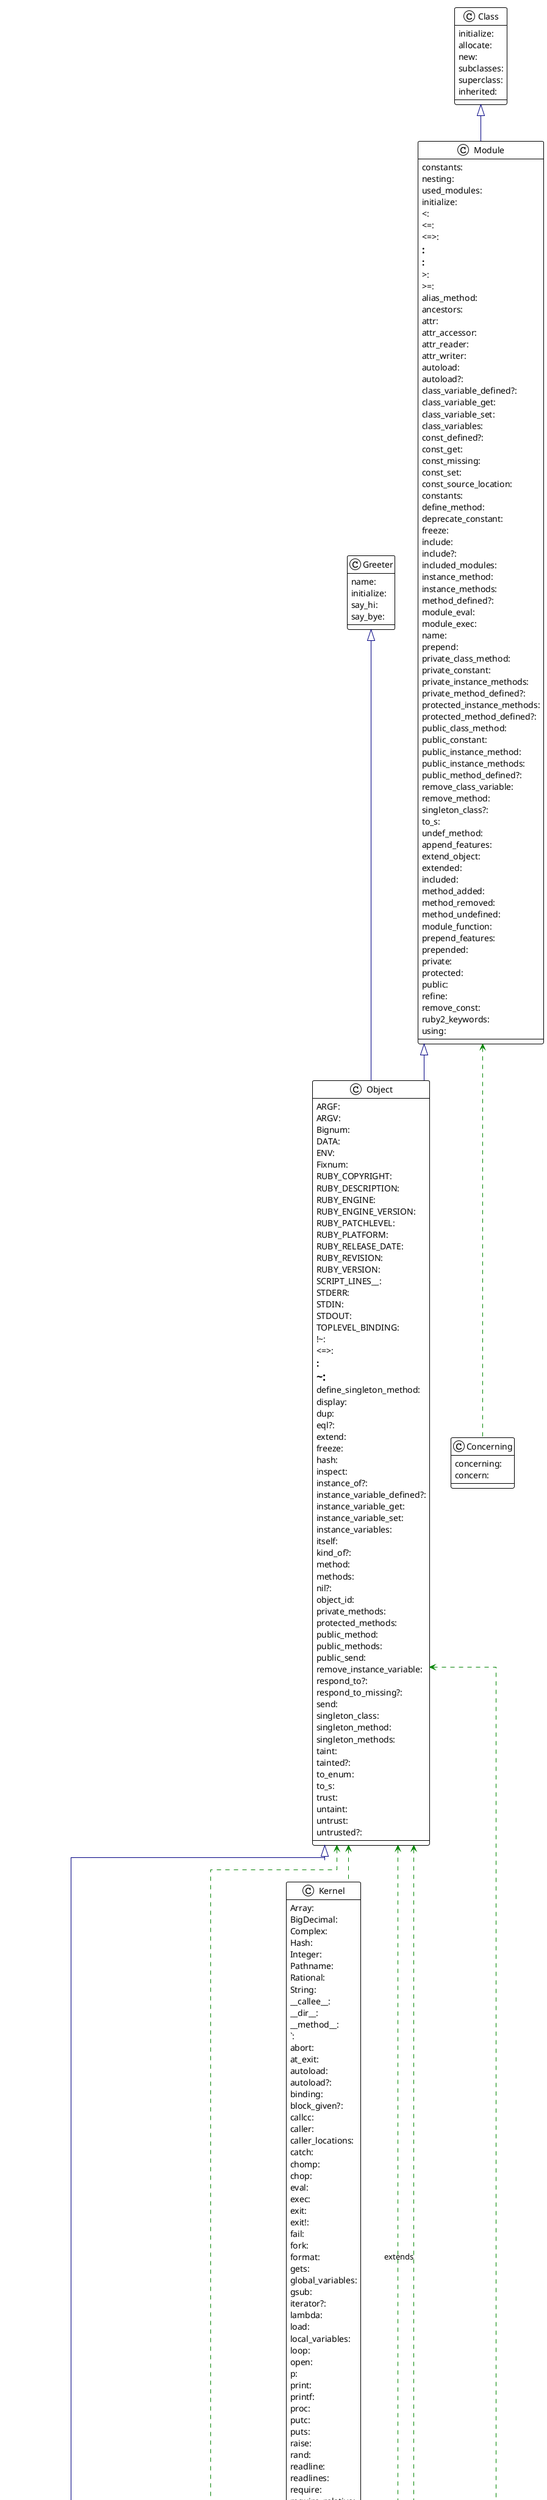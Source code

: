 @startuml

!theme plain
top to bottom direction
skinparam linetype ortho

class BasicObject {
   initialize: 
   !: 
   !=: 
   ==: 
   __id__: 
   __send__: 
   instance_eval: 
   instance_exec: 
   method_missing: 
   singleton_method_added: 
   singleton_method_removed: 
   singleton_method_undefined: 
}
class Class {
   initialize: 
   allocate: 
   new: 
   subclasses: 
   superclass: 
   inherited: 
}
class Concerning {
   concerning: 
   concern: 
}
class ConfigurationInterface {
   gem_method: 
   gemset: 
   directory: 
   enable!: 
   disable!: 
}
class Greeter {
   name: 
   initialize: 
   say_hi: 
   say_bye: 
}
class Kernel {
   Array: 
   BigDecimal: 
   Complex: 
   Hash: 
   Integer: 
   Pathname: 
   Rational: 
   String: 
   __callee__: 
   __dir__: 
   __method__: 
   `: 
   abort: 
   at_exit: 
   autoload: 
   autoload?: 
   binding: 
   block_given?: 
   callcc: 
   caller: 
   caller_locations: 
   catch: 
   chomp: 
   chop: 
   eval: 
   exec: 
   exit: 
   exit!: 
   fail: 
   fork: 
   format: 
   gets: 
   global_variables: 
   gsub: 
   iterator?: 
   lambda: 
   load: 
   local_variables: 
   loop: 
   open: 
   p: 
   print: 
   printf: 
   proc: 
   putc: 
   puts: 
   raise: 
   rand: 
   readline: 
   readlines: 
   require: 
   require_relative: 
   select: 
   set_trace_func: 
   sleep: 
   spawn: 
   sprintf: 
   srand: 
   sub: 
   syscall: 
   system: 
   test: 
   throw: 
   trace_var: 
   trap: 
   untrace_var: 
   Float: 
   class: 
   clone: 
   frozen?: 
   tap: 
   then: 
   warn: 
   yield_self: 
   Array: 
   BigDecimal: 
   Complex: 
   Hash: 
   Integer: 
   Pathname: 
   Rational: 
   String: 
   __callee__: 
   __dir__: 
   __method__: 
   `: 
   abort: 
   at_exit: 
   autoload: 
   autoload?: 
   binding: 
   block_given?: 
   callcc: 
   caller: 
   caller_locations: 
   catch: 
   chomp: 
   chop: 
   eval: 
   exec: 
   exit: 
   exit!: 
   fork: 
   gets: 
   global_variables: 
   gsub: 
   iterator?: 
   lambda: 
   load: 
   local_variables: 
   loop: 
   open: 
   p: 
   pp: 
   print: 
   printf: 
   proc: 
   putc: 
   puts: 
   raise: 
   rand: 
   readline: 
   readlines: 
   require: 
   require_relative: 
   select: 
   set_trace_func: 
   sleep: 
   spawn: 
   sprintf: 
   srand: 
   sub: 
   syscall: 
   system: 
   test: 
   throw: 
   trace_var: 
   trap: 
   untrace_var: 
}
class Module {
   constants: 
   nesting: 
   used_modules: 
   initialize: 
   <: 
   <=: 
   <=>: 
   ==: 
   ===: 
   >: 
   >=: 
   alias_method: 
   ancestors: 
   attr: 
   attr_accessor: 
   attr_reader: 
   attr_writer: 
   autoload: 
   autoload?: 
   class_variable_defined?: 
   class_variable_get: 
   class_variable_set: 
   class_variables: 
   const_defined?: 
   const_get: 
   const_missing: 
   const_set: 
   const_source_location: 
   constants: 
   define_method: 
   deprecate_constant: 
   freeze: 
   include: 
   include?: 
   included_modules: 
   instance_method: 
   instance_methods: 
   method_defined?: 
   module_eval: 
   module_exec: 
   name: 
   prepend: 
   private_class_method: 
   private_constant: 
   private_instance_methods: 
   private_method_defined?: 
   protected_instance_methods: 
   protected_method_defined?: 
   public_class_method: 
   public_constant: 
   public_instance_method: 
   public_instance_methods: 
   public_method_defined?: 
   remove_class_variable: 
   remove_method: 
   singleton_class?: 
   to_s: 
   undef_method: 
   append_features: 
   extend_object: 
   extended: 
   included: 
   method_added: 
   method_removed: 
   method_undefined: 
   module_function: 
   prepend_features: 
   prepended: 
   private: 
   protected: 
   public: 
   refine: 
   remove_const: 
   ruby2_keywords: 
   using: 
}
class Object {
   ARGF: 
   ARGV: 
   Bignum: 
   DATA: 
   ENV: 
   Fixnum: 
   RUBY_COPYRIGHT: 
   RUBY_DESCRIPTION: 
   RUBY_ENGINE: 
   RUBY_ENGINE_VERSION: 
   RUBY_PATCHLEVEL: 
   RUBY_PLATFORM: 
   RUBY_RELEASE_DATE: 
   RUBY_REVISION: 
   RUBY_VERSION: 
   SCRIPT_LINES__: 
   STDERR: 
   STDIN: 
   STDOUT: 
   TOPLEVEL_BINDING: 
   !~: 
   <=>: 
   ===: 
   =~: 
   define_singleton_method: 
   display: 
   dup: 
   eql?: 
   extend: 
   freeze: 
   hash: 
   inspect: 
   instance_of?: 
   instance_variable_defined?: 
   instance_variable_get: 
   instance_variable_set: 
   instance_variables: 
   itself: 
   kind_of?: 
   method: 
   methods: 
   nil?: 
   object_id: 
   private_methods: 
   protected_methods: 
   public_method: 
   public_methods: 
   public_send: 
   remove_instance_variable: 
   respond_to?: 
   respond_to_missing?: 
   send: 
   singleton_class: 
   singleton_method: 
   singleton_methods: 
   taint: 
   tainted?: 
   to_enum: 
   to_s: 
   trust: 
   untaint: 
   untrust: 
   untrusted?: 
}
class Require {
   BundlerSupport: 
   require: 
}
class Tryable {
   try: 
   try!: 
}

Class                   ^-[#000082,plain]-  Module                 
Greeter                 ^-[#000082,plain]-  Object                 
Module                  <-[#008200,dashed]-  Concerning             
Module                  ^-[#000082,plain]-  Object                 
Object                  ^-[#000082,plain]-  BasicObject            
Object                  <-[#008200,dashed]-  ConfigurationInterface 
Object                  <-[#008200,dashed]-  Kernel                 
Object                  <-[#008200,dashed]-  Require                
Object                  <-[#008200,dashed]-  Require                : "extends"
Object                  <-[#008200,dashed]-  Tryable                
@enduml
